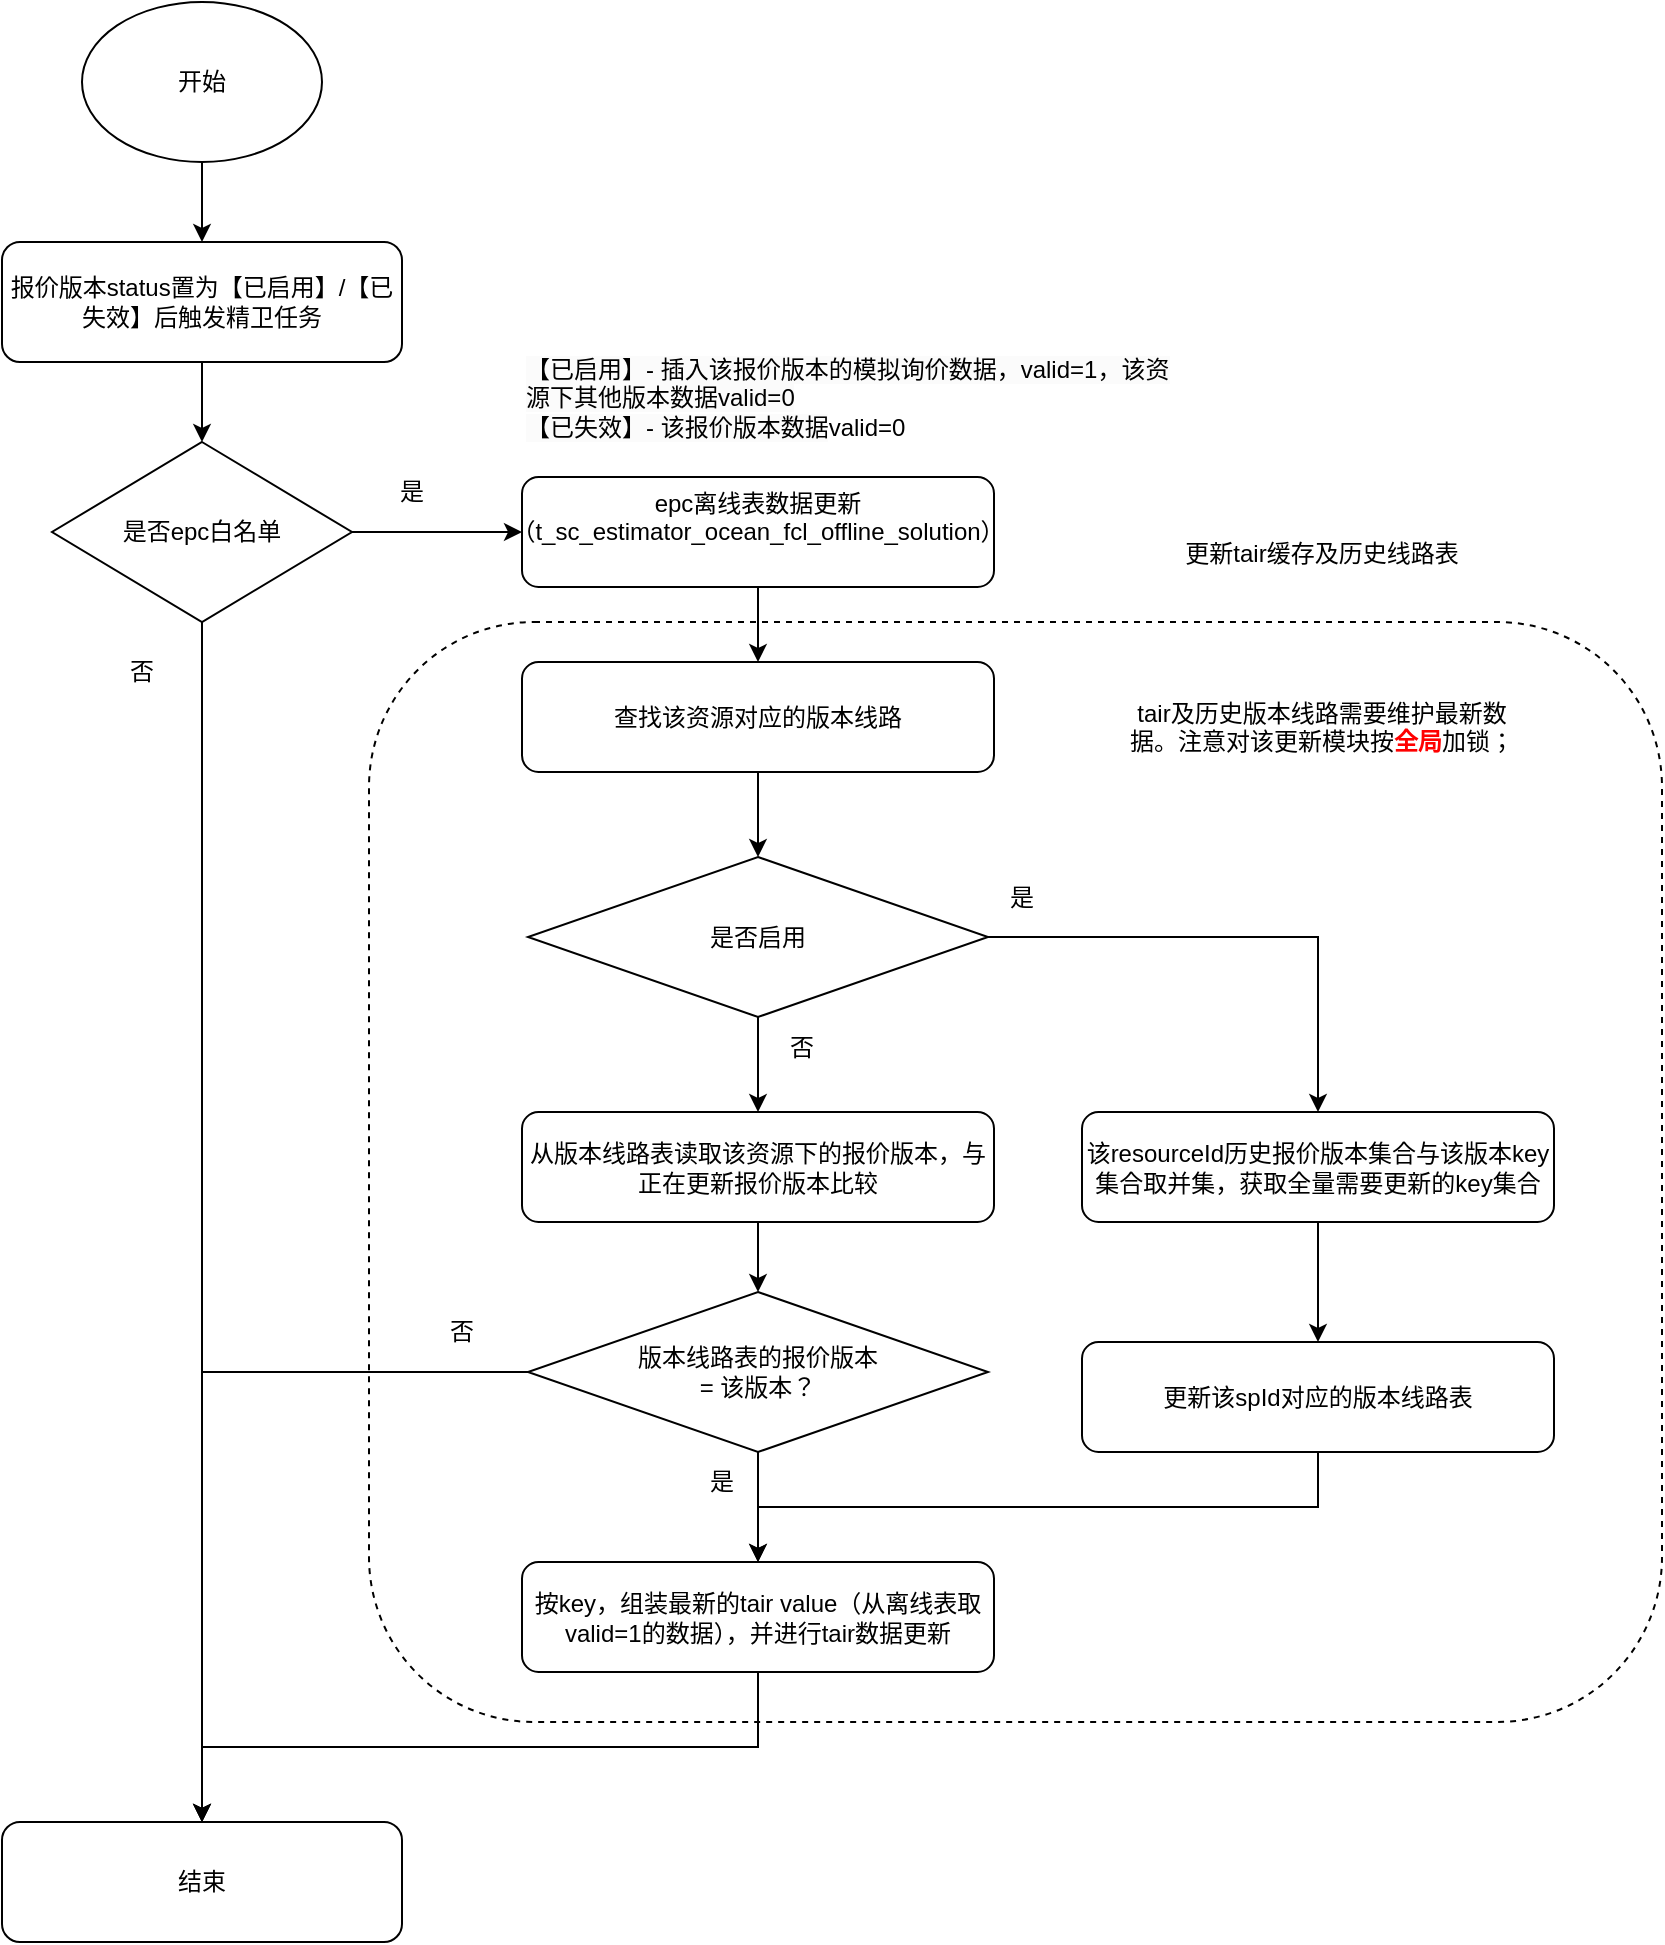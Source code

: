 <mxfile version="24.5.5" type="github">
  <diagram name="第 1 页" id="y_jGyfgOauPKoaNMHxG2">
    <mxGraphModel dx="1045" dy="1730" grid="1" gridSize="10" guides="1" tooltips="1" connect="1" arrows="1" fold="1" page="1" pageScale="1" pageWidth="827" pageHeight="1169" math="0" shadow="0">
      <root>
        <mxCell id="0" />
        <mxCell id="1" parent="0" />
        <mxCell id="d6Nv9S6F-AtUWMutrWBQ-1" value="" style="rounded=1;whiteSpace=wrap;html=1;fillColor=none;dashed=1;" parent="1" vertex="1">
          <mxGeometry x="353.5" y="-300" width="646.5" height="550" as="geometry" />
        </mxCell>
        <mxCell id="d6Nv9S6F-AtUWMutrWBQ-3" style="edgeStyle=orthogonalEdgeStyle;rounded=0;orthogonalLoop=1;jettySize=auto;html=1;entryX=0.5;entryY=0;entryDx=0;entryDy=0;" parent="1" source="d6Nv9S6F-AtUWMutrWBQ-4" target="d6Nv9S6F-AtUWMutrWBQ-6" edge="1">
          <mxGeometry relative="1" as="geometry" />
        </mxCell>
        <mxCell id="d6Nv9S6F-AtUWMutrWBQ-4" value="开始" style="ellipse;whiteSpace=wrap;html=1;fillColor=none;" parent="1" vertex="1">
          <mxGeometry x="210" y="-610" width="120" height="80" as="geometry" />
        </mxCell>
        <mxCell id="d6Nv9S6F-AtUWMutrWBQ-5" style="edgeStyle=orthogonalEdgeStyle;rounded=0;orthogonalLoop=1;jettySize=auto;html=1;exitX=0.5;exitY=1;exitDx=0;exitDy=0;entryX=0.5;entryY=0;entryDx=0;entryDy=0;" parent="1" source="d6Nv9S6F-AtUWMutrWBQ-6" edge="1">
          <mxGeometry relative="1" as="geometry">
            <mxPoint x="270" y="-390" as="targetPoint" />
          </mxGeometry>
        </mxCell>
        <mxCell id="d6Nv9S6F-AtUWMutrWBQ-6" value="报价版本status置为【已启用】/【已失效】后触发精卫任务" style="rounded=1;whiteSpace=wrap;html=1;fillColor=none;" parent="1" vertex="1">
          <mxGeometry x="170" y="-490" width="200" height="60" as="geometry" />
        </mxCell>
        <mxCell id="d6Nv9S6F-AtUWMutrWBQ-7" style="edgeStyle=orthogonalEdgeStyle;rounded=0;orthogonalLoop=1;jettySize=auto;html=1;exitX=0.5;exitY=1;exitDx=0;exitDy=0;entryX=0.5;entryY=0;entryDx=0;entryDy=0;" parent="1" source="d6Nv9S6F-AtUWMutrWBQ-9" target="d6Nv9S6F-AtUWMutrWBQ-10" edge="1">
          <mxGeometry relative="1" as="geometry" />
        </mxCell>
        <mxCell id="d6Nv9S6F-AtUWMutrWBQ-8" style="edgeStyle=orthogonalEdgeStyle;rounded=0;orthogonalLoop=1;jettySize=auto;html=1;exitX=1;exitY=0.5;exitDx=0;exitDy=0;entryX=0;entryY=0.5;entryDx=0;entryDy=0;" parent="1" source="d6Nv9S6F-AtUWMutrWBQ-9" target="d6Nv9S6F-AtUWMutrWBQ-13" edge="1">
          <mxGeometry relative="1" as="geometry" />
        </mxCell>
        <mxCell id="d6Nv9S6F-AtUWMutrWBQ-9" value="是否epc白名单" style="rhombus;whiteSpace=wrap;html=1;fillColor=none;" parent="1" vertex="1">
          <mxGeometry x="195" y="-390" width="150" height="90" as="geometry" />
        </mxCell>
        <mxCell id="d6Nv9S6F-AtUWMutrWBQ-10" value="结束" style="rounded=1;whiteSpace=wrap;html=1;fillColor=none;" parent="1" vertex="1">
          <mxGeometry x="170" y="300" width="200" height="60" as="geometry" />
        </mxCell>
        <mxCell id="d6Nv9S6F-AtUWMutrWBQ-11" value="否" style="text;html=1;align=center;verticalAlign=middle;whiteSpace=wrap;rounded=0;" parent="1" vertex="1">
          <mxGeometry x="210" y="-290" width="60" height="30" as="geometry" />
        </mxCell>
        <mxCell id="d6Nv9S6F-AtUWMutrWBQ-12" style="edgeStyle=orthogonalEdgeStyle;rounded=0;orthogonalLoop=1;jettySize=auto;html=1;exitX=0.5;exitY=1;exitDx=0;exitDy=0;entryX=0.5;entryY=0;entryDx=0;entryDy=0;" parent="1" source="d6Nv9S6F-AtUWMutrWBQ-13" target="d6Nv9S6F-AtUWMutrWBQ-15" edge="1">
          <mxGeometry relative="1" as="geometry" />
        </mxCell>
        <mxCell id="d6Nv9S6F-AtUWMutrWBQ-13" value="epc离线表数据更新（t_sc_estimator_ocean_fcl_offline_solution）&lt;div&gt;&lt;br&gt;&lt;/div&gt;" style="rounded=1;whiteSpace=wrap;html=1;fillColor=none;" parent="1" vertex="1">
          <mxGeometry x="430" y="-372.5" width="236" height="55" as="geometry" />
        </mxCell>
        <mxCell id="d6Nv9S6F-AtUWMutrWBQ-39" style="edgeStyle=orthogonalEdgeStyle;rounded=0;orthogonalLoop=1;jettySize=auto;html=1;exitX=0.5;exitY=1;exitDx=0;exitDy=0;entryX=0.5;entryY=0;entryDx=0;entryDy=0;" parent="1" source="d6Nv9S6F-AtUWMutrWBQ-15" target="d6Nv9S6F-AtUWMutrWBQ-36" edge="1">
          <mxGeometry relative="1" as="geometry" />
        </mxCell>
        <mxCell id="d6Nv9S6F-AtUWMutrWBQ-15" value="查找该资源对应的版本线路" style="rounded=1;whiteSpace=wrap;html=1;fillColor=none;" parent="1" vertex="1">
          <mxGeometry x="430" y="-280" width="236" height="55" as="geometry" />
        </mxCell>
        <mxCell id="d6Nv9S6F-AtUWMutrWBQ-18" value="是" style="text;html=1;align=center;verticalAlign=middle;whiteSpace=wrap;rounded=0;" parent="1" vertex="1">
          <mxGeometry x="345" y="-380" width="60" height="30" as="geometry" />
        </mxCell>
        <mxCell id="d6Nv9S6F-AtUWMutrWBQ-67" style="edgeStyle=orthogonalEdgeStyle;rounded=0;orthogonalLoop=1;jettySize=auto;html=1;exitX=0.5;exitY=1;exitDx=0;exitDy=0;entryX=0.5;entryY=0;entryDx=0;entryDy=0;" parent="1" source="d6Nv9S6F-AtUWMutrWBQ-20" target="d6Nv9S6F-AtUWMutrWBQ-10" edge="1">
          <mxGeometry relative="1" as="geometry" />
        </mxCell>
        <mxCell id="d6Nv9S6F-AtUWMutrWBQ-20" value="按key，组装最新的tair value（从离线表取valid=1的数据），并进行tair数据更新" style="rounded=1;whiteSpace=wrap;html=1;fillColor=none;" parent="1" vertex="1">
          <mxGeometry x="430" y="170" width="236" height="55" as="geometry" />
        </mxCell>
        <mxCell id="d6Nv9S6F-AtUWMutrWBQ-28" value="否" style="text;html=1;align=center;verticalAlign=middle;whiteSpace=wrap;rounded=0;" parent="1" vertex="1">
          <mxGeometry x="540" y="-102.5" width="60" height="30" as="geometry" />
        </mxCell>
        <mxCell id="d6Nv9S6F-AtUWMutrWBQ-31" value="更新tair缓存及历史线路表" style="text;html=1;align=center;verticalAlign=middle;whiteSpace=wrap;rounded=0;" parent="1" vertex="1">
          <mxGeometry x="760" y="-357.5" width="140" height="47.5" as="geometry" />
        </mxCell>
        <mxCell id="d6Nv9S6F-AtUWMutrWBQ-44" style="edgeStyle=orthogonalEdgeStyle;rounded=0;orthogonalLoop=1;jettySize=auto;html=1;exitX=0.5;exitY=1;exitDx=0;exitDy=0;entryX=0.5;entryY=0;entryDx=0;entryDy=0;" parent="1" source="d6Nv9S6F-AtUWMutrWBQ-36" target="d6Nv9S6F-AtUWMutrWBQ-41" edge="1">
          <mxGeometry relative="1" as="geometry" />
        </mxCell>
        <mxCell id="d6Nv9S6F-AtUWMutrWBQ-60" style="edgeStyle=orthogonalEdgeStyle;rounded=0;orthogonalLoop=1;jettySize=auto;html=1;exitX=1;exitY=0.5;exitDx=0;exitDy=0;" parent="1" source="d6Nv9S6F-AtUWMutrWBQ-36" target="d6Nv9S6F-AtUWMutrWBQ-59" edge="1">
          <mxGeometry relative="1" as="geometry" />
        </mxCell>
        <mxCell id="d6Nv9S6F-AtUWMutrWBQ-36" value="是否启用" style="rhombus;whiteSpace=wrap;html=1;fillColor=none;" parent="1" vertex="1">
          <mxGeometry x="433" y="-182.5" width="230" height="80" as="geometry" />
        </mxCell>
        <mxCell id="d6Nv9S6F-AtUWMutrWBQ-38" value="是" style="text;html=1;align=center;verticalAlign=middle;whiteSpace=wrap;rounded=0;" parent="1" vertex="1">
          <mxGeometry x="650" y="-177.5" width="60" height="30" as="geometry" />
        </mxCell>
        <mxCell id="d6Nv9S6F-AtUWMutrWBQ-72" style="edgeStyle=orthogonalEdgeStyle;rounded=0;orthogonalLoop=1;jettySize=auto;html=1;exitX=0.5;exitY=1;exitDx=0;exitDy=0;entryX=0.5;entryY=0;entryDx=0;entryDy=0;" parent="1" source="d6Nv9S6F-AtUWMutrWBQ-41" target="d6Nv9S6F-AtUWMutrWBQ-69" edge="1">
          <mxGeometry relative="1" as="geometry" />
        </mxCell>
        <mxCell id="d6Nv9S6F-AtUWMutrWBQ-41" value="从版本线路表读取该资源下的报价版本，与正在更新报价版本比较" style="rounded=1;whiteSpace=wrap;html=1;fillColor=none;" parent="1" vertex="1">
          <mxGeometry x="430" y="-55" width="236" height="55" as="geometry" />
        </mxCell>
        <mxCell id="d6Nv9S6F-AtUWMutrWBQ-50" value="tair及历史版本线路需要维护最新数据。注意&lt;span style=&quot;background-color: initial;&quot;&gt;对该更新模块按&lt;/span&gt;&lt;b style=&quot;background-color: initial;&quot;&gt;&lt;font color=&quot;#ff0000&quot;&gt;全局&lt;/font&gt;&lt;/b&gt;&lt;span style=&quot;background-color: initial;&quot;&gt;加锁；&lt;/span&gt;&lt;div&gt;&lt;br&gt;&lt;/div&gt;" style="text;html=1;align=center;verticalAlign=middle;whiteSpace=wrap;rounded=0;" parent="1" vertex="1">
          <mxGeometry x="728" y="-310" width="204" height="140" as="geometry" />
        </mxCell>
        <mxCell id="d6Nv9S6F-AtUWMutrWBQ-51" value="&lt;span style=&quot;color: rgb(0, 0, 0); font-family: Helvetica; font-size: 12px; font-style: normal; font-variant-ligatures: normal; font-variant-caps: normal; font-weight: 400; letter-spacing: normal; orphans: 2; text-align: center; text-indent: 0px; text-transform: none; widows: 2; word-spacing: 0px; -webkit-text-stroke-width: 0px; white-space: normal; background-color: rgb(251, 251, 251); text-decoration-thickness: initial; text-decoration-style: initial; text-decoration-color: initial; display: inline !important; float: none;&quot;&gt;【已启用】- 插入该报价版本的模拟询价数据，valid=1，该资源下其他版本数据valid=0&lt;/span&gt;&lt;div&gt;&lt;span style=&quot;color: rgb(0, 0, 0); font-family: Helvetica; font-size: 12px; font-style: normal; font-variant-ligatures: normal; font-variant-caps: normal; font-weight: 400; letter-spacing: normal; orphans: 2; text-align: center; text-indent: 0px; text-transform: none; widows: 2; word-spacing: 0px; -webkit-text-stroke-width: 0px; white-space: normal; background-color: rgb(251, 251, 251); text-decoration-thickness: initial; text-decoration-style: initial; text-decoration-color: initial; display: inline !important; float: none;&quot;&gt;【已失效】- 该报价版本数据&lt;/span&gt;&lt;span style=&quot;text-align: center; background-color: initial;&quot;&gt;valid=0&lt;/span&gt;&lt;/div&gt;" style="text;whiteSpace=wrap;html=1;" parent="1" vertex="1">
          <mxGeometry x="430" y="-440" width="327" height="40" as="geometry" />
        </mxCell>
        <mxCell id="d6Nv9S6F-AtUWMutrWBQ-65" style="edgeStyle=orthogonalEdgeStyle;rounded=0;orthogonalLoop=1;jettySize=auto;html=1;exitX=0.5;exitY=1;exitDx=0;exitDy=0;entryX=0.5;entryY=0;entryDx=0;entryDy=0;" parent="1" source="d6Nv9S6F-AtUWMutrWBQ-59" target="d6Nv9S6F-AtUWMutrWBQ-64" edge="1">
          <mxGeometry relative="1" as="geometry" />
        </mxCell>
        <mxCell id="d6Nv9S6F-AtUWMutrWBQ-59" value="该resourceId历史报价版本集合与该版本key集合取并集，获取全量需要更新的key集合" style="rounded=1;whiteSpace=wrap;html=1;fillColor=none;" parent="1" vertex="1">
          <mxGeometry x="710" y="-55" width="236" height="55" as="geometry" />
        </mxCell>
        <mxCell id="d6Nv9S6F-AtUWMutrWBQ-75" style="edgeStyle=orthogonalEdgeStyle;rounded=0;orthogonalLoop=1;jettySize=auto;html=1;exitX=0.5;exitY=1;exitDx=0;exitDy=0;entryX=0.5;entryY=0;entryDx=0;entryDy=0;" parent="1" source="d6Nv9S6F-AtUWMutrWBQ-64" target="d6Nv9S6F-AtUWMutrWBQ-20" edge="1">
          <mxGeometry relative="1" as="geometry" />
        </mxCell>
        <mxCell id="d6Nv9S6F-AtUWMutrWBQ-64" value="更新该spId对应的版本线路表" style="rounded=1;whiteSpace=wrap;html=1;fillColor=none;" parent="1" vertex="1">
          <mxGeometry x="710" y="60" width="236" height="55" as="geometry" />
        </mxCell>
        <mxCell id="d6Nv9S6F-AtUWMutrWBQ-70" style="edgeStyle=orthogonalEdgeStyle;rounded=0;orthogonalLoop=1;jettySize=auto;html=1;exitX=0;exitY=0.5;exitDx=0;exitDy=0;entryX=0.5;entryY=0;entryDx=0;entryDy=0;" parent="1" source="d6Nv9S6F-AtUWMutrWBQ-69" target="d6Nv9S6F-AtUWMutrWBQ-10" edge="1">
          <mxGeometry relative="1" as="geometry" />
        </mxCell>
        <mxCell id="d6Nv9S6F-AtUWMutrWBQ-73" style="edgeStyle=orthogonalEdgeStyle;rounded=0;orthogonalLoop=1;jettySize=auto;html=1;exitX=0.5;exitY=1;exitDx=0;exitDy=0;entryX=0.5;entryY=0;entryDx=0;entryDy=0;" parent="1" source="d6Nv9S6F-AtUWMutrWBQ-69" target="d6Nv9S6F-AtUWMutrWBQ-20" edge="1">
          <mxGeometry relative="1" as="geometry" />
        </mxCell>
        <mxCell id="d6Nv9S6F-AtUWMutrWBQ-69" value="版本线路表的报价版本&lt;div&gt;= 该版本？&lt;/div&gt;" style="rhombus;whiteSpace=wrap;html=1;fillColor=none;" parent="1" vertex="1">
          <mxGeometry x="433" y="35" width="230" height="80" as="geometry" />
        </mxCell>
        <mxCell id="d6Nv9S6F-AtUWMutrWBQ-71" value="否" style="text;html=1;align=center;verticalAlign=middle;whiteSpace=wrap;rounded=0;" parent="1" vertex="1">
          <mxGeometry x="370" y="40" width="60" height="30" as="geometry" />
        </mxCell>
        <mxCell id="d6Nv9S6F-AtUWMutrWBQ-76" value="是" style="text;html=1;align=center;verticalAlign=middle;whiteSpace=wrap;rounded=0;" parent="1" vertex="1">
          <mxGeometry x="500" y="115" width="60" height="30" as="geometry" />
        </mxCell>
      </root>
    </mxGraphModel>
  </diagram>
</mxfile>
